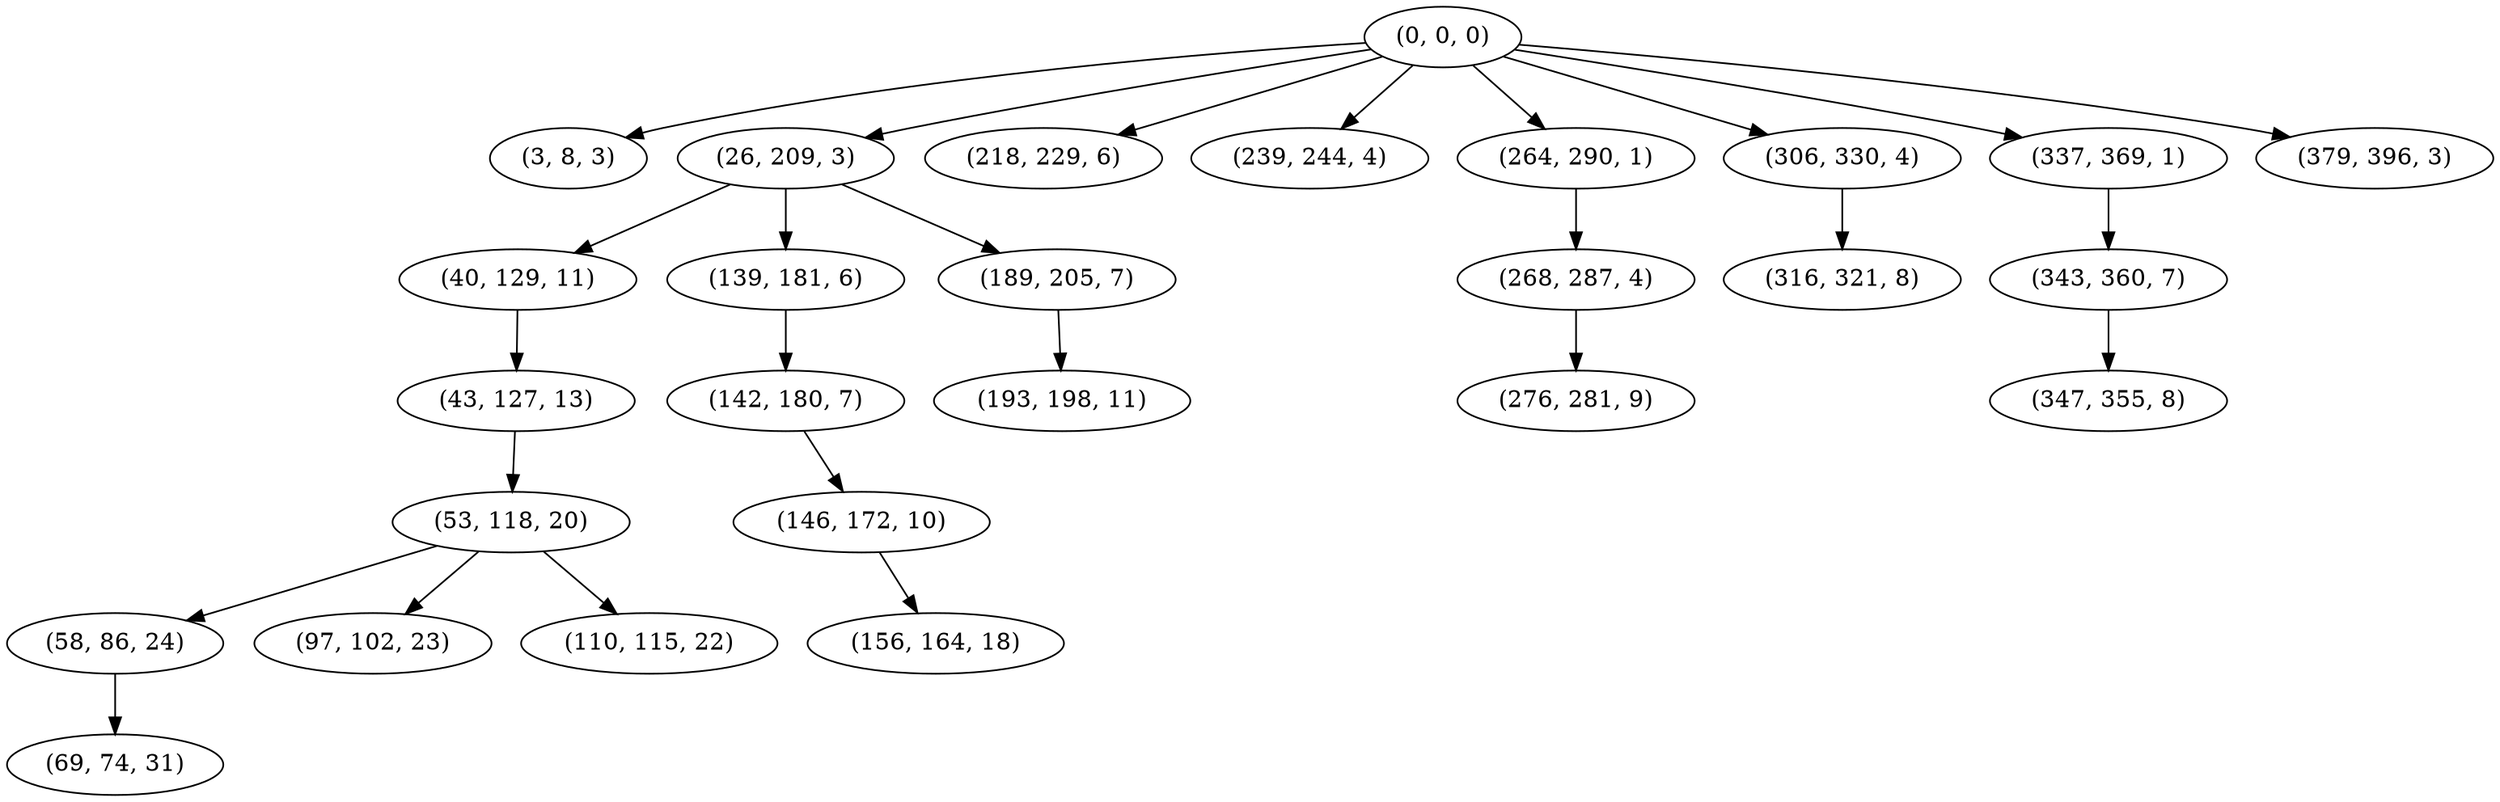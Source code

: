 digraph tree {
    "(0, 0, 0)";
    "(3, 8, 3)";
    "(26, 209, 3)";
    "(40, 129, 11)";
    "(43, 127, 13)";
    "(53, 118, 20)";
    "(58, 86, 24)";
    "(69, 74, 31)";
    "(97, 102, 23)";
    "(110, 115, 22)";
    "(139, 181, 6)";
    "(142, 180, 7)";
    "(146, 172, 10)";
    "(156, 164, 18)";
    "(189, 205, 7)";
    "(193, 198, 11)";
    "(218, 229, 6)";
    "(239, 244, 4)";
    "(264, 290, 1)";
    "(268, 287, 4)";
    "(276, 281, 9)";
    "(306, 330, 4)";
    "(316, 321, 8)";
    "(337, 369, 1)";
    "(343, 360, 7)";
    "(347, 355, 8)";
    "(379, 396, 3)";
    "(0, 0, 0)" -> "(3, 8, 3)";
    "(0, 0, 0)" -> "(26, 209, 3)";
    "(0, 0, 0)" -> "(218, 229, 6)";
    "(0, 0, 0)" -> "(239, 244, 4)";
    "(0, 0, 0)" -> "(264, 290, 1)";
    "(0, 0, 0)" -> "(306, 330, 4)";
    "(0, 0, 0)" -> "(337, 369, 1)";
    "(0, 0, 0)" -> "(379, 396, 3)";
    "(26, 209, 3)" -> "(40, 129, 11)";
    "(26, 209, 3)" -> "(139, 181, 6)";
    "(26, 209, 3)" -> "(189, 205, 7)";
    "(40, 129, 11)" -> "(43, 127, 13)";
    "(43, 127, 13)" -> "(53, 118, 20)";
    "(53, 118, 20)" -> "(58, 86, 24)";
    "(53, 118, 20)" -> "(97, 102, 23)";
    "(53, 118, 20)" -> "(110, 115, 22)";
    "(58, 86, 24)" -> "(69, 74, 31)";
    "(139, 181, 6)" -> "(142, 180, 7)";
    "(142, 180, 7)" -> "(146, 172, 10)";
    "(146, 172, 10)" -> "(156, 164, 18)";
    "(189, 205, 7)" -> "(193, 198, 11)";
    "(264, 290, 1)" -> "(268, 287, 4)";
    "(268, 287, 4)" -> "(276, 281, 9)";
    "(306, 330, 4)" -> "(316, 321, 8)";
    "(337, 369, 1)" -> "(343, 360, 7)";
    "(343, 360, 7)" -> "(347, 355, 8)";
}
